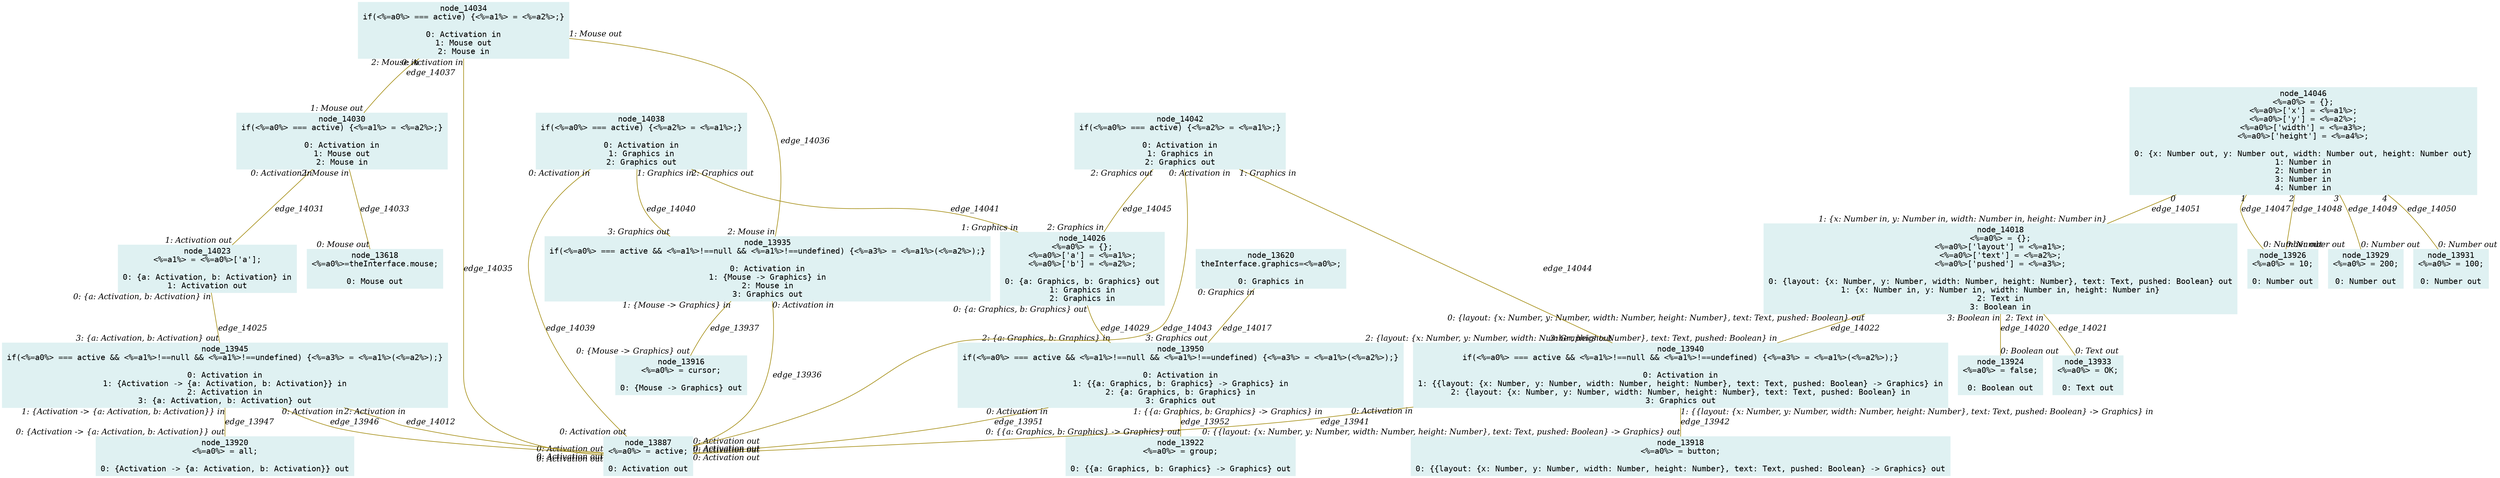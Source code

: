 digraph g{node_13618 [shape="box", style="filled", color="#dff1f2", fontname="Courier", label="node_13618
<%=a0%>=theInterface.mouse;

0: Mouse out" ]
node_13620 [shape="box", style="filled", color="#dff1f2", fontname="Courier", label="node_13620
theInterface.graphics=<%=a0%>;

0: Graphics in" ]
node_13887 [shape="box", style="filled", color="#dff1f2", fontname="Courier", label="node_13887
<%=a0%> = active;

0: Activation out" ]
node_13916 [shape="box", style="filled", color="#dff1f2", fontname="Courier", label="node_13916
<%=a0%> = cursor;

0: {Mouse -> Graphics} out" ]
node_13918 [shape="box", style="filled", color="#dff1f2", fontname="Courier", label="node_13918
<%=a0%> = button;

0: {{layout: {x: Number, y: Number, width: Number, height: Number}, text: Text, pushed: Boolean} -> Graphics} out" ]
node_13920 [shape="box", style="filled", color="#dff1f2", fontname="Courier", label="node_13920
<%=a0%> = all;

0: {Activation -> {a: Activation, b: Activation}} out" ]
node_13922 [shape="box", style="filled", color="#dff1f2", fontname="Courier", label="node_13922
<%=a0%> = group;

0: {{a: Graphics, b: Graphics} -> Graphics} out" ]
node_13924 [shape="box", style="filled", color="#dff1f2", fontname="Courier", label="node_13924
<%=a0%> = false;

0: Boolean out" ]
node_13926 [shape="box", style="filled", color="#dff1f2", fontname="Courier", label="node_13926
<%=a0%> = 10;

0: Number out" ]
node_13929 [shape="box", style="filled", color="#dff1f2", fontname="Courier", label="node_13929
<%=a0%> = 200;

0: Number out" ]
node_13931 [shape="box", style="filled", color="#dff1f2", fontname="Courier", label="node_13931
<%=a0%> = 100;

0: Number out" ]
node_13933 [shape="box", style="filled", color="#dff1f2", fontname="Courier", label="node_13933
<%=a0%> = OK;

0: Text out" ]
node_13935 [shape="box", style="filled", color="#dff1f2", fontname="Courier", label="node_13935
if(<%=a0%> === active && <%=a1%>!==null && <%=a1%>!==undefined) {<%=a3%> = <%=a1%>(<%=a2%>);}

0: Activation in
1: {Mouse -> Graphics} in
2: Mouse in
3: Graphics out" ]
node_13940 [shape="box", style="filled", color="#dff1f2", fontname="Courier", label="node_13940
if(<%=a0%> === active && <%=a1%>!==null && <%=a1%>!==undefined) {<%=a3%> = <%=a1%>(<%=a2%>);}

0: Activation in
1: {{layout: {x: Number, y: Number, width: Number, height: Number}, text: Text, pushed: Boolean} -> Graphics} in
2: {layout: {x: Number, y: Number, width: Number, height: Number}, text: Text, pushed: Boolean} in
3: Graphics out" ]
node_13945 [shape="box", style="filled", color="#dff1f2", fontname="Courier", label="node_13945
if(<%=a0%> === active && <%=a1%>!==null && <%=a1%>!==undefined) {<%=a3%> = <%=a1%>(<%=a2%>);}

0: Activation in
1: {Activation -> {a: Activation, b: Activation}} in
2: Activation in
3: {a: Activation, b: Activation} out" ]
node_13950 [shape="box", style="filled", color="#dff1f2", fontname="Courier", label="node_13950
if(<%=a0%> === active && <%=a1%>!==null && <%=a1%>!==undefined) {<%=a3%> = <%=a1%>(<%=a2%>);}

0: Activation in
1: {{a: Graphics, b: Graphics} -> Graphics} in
2: {a: Graphics, b: Graphics} in
3: Graphics out" ]
node_14018 [shape="box", style="filled", color="#dff1f2", fontname="Courier", label="node_14018
<%=a0%> = {};
<%=a0%>['layout'] = <%=a1%>;
<%=a0%>['text'] = <%=a2%>;
<%=a0%>['pushed'] = <%=a3%>;

0: {layout: {x: Number, y: Number, width: Number, height: Number}, text: Text, pushed: Boolean} out
1: {x: Number in, y: Number in, width: Number in, height: Number in}
2: Text in
3: Boolean in" ]
node_14023 [shape="box", style="filled", color="#dff1f2", fontname="Courier", label="node_14023
<%=a1%> = <%=a0%>['a'];

0: {a: Activation, b: Activation} in
1: Activation out" ]
node_14026 [shape="box", style="filled", color="#dff1f2", fontname="Courier", label="node_14026
<%=a0%> = {};
<%=a0%>['a'] = <%=a1%>;
<%=a0%>['b'] = <%=a2%>;

0: {a: Graphics, b: Graphics} out
1: Graphics in
2: Graphics in" ]
node_14030 [shape="box", style="filled", color="#dff1f2", fontname="Courier", label="node_14030
if(<%=a0%> === active) {<%=a1%> = <%=a2%>;}

0: Activation in
1: Mouse out
2: Mouse in" ]
node_14034 [shape="box", style="filled", color="#dff1f2", fontname="Courier", label="node_14034
if(<%=a0%> === active) {<%=a1%> = <%=a2%>;}

0: Activation in
1: Mouse out
2: Mouse in" ]
node_14038 [shape="box", style="filled", color="#dff1f2", fontname="Courier", label="node_14038
if(<%=a0%> === active) {<%=a2%> = <%=a1%>;}

0: Activation in
1: Graphics in
2: Graphics out" ]
node_14042 [shape="box", style="filled", color="#dff1f2", fontname="Courier", label="node_14042
if(<%=a0%> === active) {<%=a2%> = <%=a1%>;}

0: Activation in
1: Graphics in
2: Graphics out" ]
node_14046 [shape="box", style="filled", color="#dff1f2", fontname="Courier", label="node_14046
<%=a0%> = {};
<%=a0%>['x'] = <%=a1%>;
<%=a0%>['y'] = <%=a2%>;
<%=a0%>['width'] = <%=a3%>;
<%=a0%>['height'] = <%=a4%>;

0: {x: Number out, y: Number out, width: Number out, height: Number out}
1: Number in
2: Number in
3: Number in
4: Number in" ]
node_13935 -> node_13887 [dir=none, arrowHead=none, fontname="Times-Italic", arrowsize=1, color="#9d8400", label="edge_13936",  headlabel="0: Activation out", taillabel="0: Activation in" ]
node_13935 -> node_13916 [dir=none, arrowHead=none, fontname="Times-Italic", arrowsize=1, color="#9d8400", label="edge_13937",  headlabel="0: {Mouse -> Graphics} out", taillabel="1: {Mouse -> Graphics} in" ]
node_13940 -> node_13887 [dir=none, arrowHead=none, fontname="Times-Italic", arrowsize=1, color="#9d8400", label="edge_13941",  headlabel="0: Activation out", taillabel="0: Activation in" ]
node_13940 -> node_13918 [dir=none, arrowHead=none, fontname="Times-Italic", arrowsize=1, color="#9d8400", label="edge_13942",  headlabel="0: {{layout: {x: Number, y: Number, width: Number, height: Number}, text: Text, pushed: Boolean} -> Graphics} out", taillabel="1: {{layout: {x: Number, y: Number, width: Number, height: Number}, text: Text, pushed: Boolean} -> Graphics} in" ]
node_13945 -> node_13887 [dir=none, arrowHead=none, fontname="Times-Italic", arrowsize=1, color="#9d8400", label="edge_13946",  headlabel="0: Activation out", taillabel="0: Activation in" ]
node_13945 -> node_13920 [dir=none, arrowHead=none, fontname="Times-Italic", arrowsize=1, color="#9d8400", label="edge_13947",  headlabel="0: {Activation -> {a: Activation, b: Activation}} out", taillabel="1: {Activation -> {a: Activation, b: Activation}} in" ]
node_13950 -> node_13887 [dir=none, arrowHead=none, fontname="Times-Italic", arrowsize=1, color="#9d8400", label="edge_13951",  headlabel="0: Activation out", taillabel="0: Activation in" ]
node_13950 -> node_13922 [dir=none, arrowHead=none, fontname="Times-Italic", arrowsize=1, color="#9d8400", label="edge_13952",  headlabel="0: {{a: Graphics, b: Graphics} -> Graphics} out", taillabel="1: {{a: Graphics, b: Graphics} -> Graphics} in" ]
node_13945 -> node_13887 [dir=none, arrowHead=none, fontname="Times-Italic", arrowsize=1, color="#9d8400", label="edge_14012",  headlabel="0: Activation out", taillabel="2: Activation in" ]
node_13620 -> node_13950 [dir=none, arrowHead=none, fontname="Times-Italic", arrowsize=1, color="#9d8400", label="edge_14017",  headlabel="3: Graphics out", taillabel="0: Graphics in" ]
node_14018 -> node_13924 [dir=none, arrowHead=none, fontname="Times-Italic", arrowsize=1, color="#9d8400", label="edge_14020",  headlabel="0: Boolean out", taillabel="3: Boolean in" ]
node_14018 -> node_13933 [dir=none, arrowHead=none, fontname="Times-Italic", arrowsize=1, color="#9d8400", label="edge_14021",  headlabel="0: Text out", taillabel="2: Text in" ]
node_14018 -> node_13940 [dir=none, arrowHead=none, fontname="Times-Italic", arrowsize=1, color="#9d8400", label="edge_14022",  headlabel="2: {layout: {x: Number, y: Number, width: Number, height: Number}, text: Text, pushed: Boolean} in", taillabel="0: {layout: {x: Number, y: Number, width: Number, height: Number}, text: Text, pushed: Boolean} out" ]
node_14023 -> node_13945 [dir=none, arrowHead=none, fontname="Times-Italic", arrowsize=1, color="#9d8400", label="edge_14025",  headlabel="3: {a: Activation, b: Activation} out", taillabel="0: {a: Activation, b: Activation} in" ]
node_14026 -> node_13950 [dir=none, arrowHead=none, fontname="Times-Italic", arrowsize=1, color="#9d8400", label="edge_14029",  headlabel="2: {a: Graphics, b: Graphics} in", taillabel="0: {a: Graphics, b: Graphics} out" ]
node_14030 -> node_14023 [dir=none, arrowHead=none, fontname="Times-Italic", arrowsize=1, color="#9d8400", label="edge_14031",  headlabel="1: Activation out", taillabel="0: Activation in" ]
node_14030 -> node_13618 [dir=none, arrowHead=none, fontname="Times-Italic", arrowsize=1, color="#9d8400", label="edge_14033",  headlabel="0: Mouse out", taillabel="2: Mouse in" ]
node_14034 -> node_13887 [dir=none, arrowHead=none, fontname="Times-Italic", arrowsize=1, color="#9d8400", label="edge_14035",  headlabel="0: Activation out", taillabel="0: Activation in" ]
node_14034 -> node_13935 [dir=none, arrowHead=none, fontname="Times-Italic", arrowsize=1, color="#9d8400", label="edge_14036",  headlabel="2: Mouse in", taillabel="1: Mouse out" ]
node_14034 -> node_14030 [dir=none, arrowHead=none, fontname="Times-Italic", arrowsize=1, color="#9d8400", label="edge_14037",  headlabel="1: Mouse out", taillabel="2: Mouse in" ]
node_14038 -> node_13887 [dir=none, arrowHead=none, fontname="Times-Italic", arrowsize=1, color="#9d8400", label="edge_14039",  headlabel="0: Activation out", taillabel="0: Activation in" ]
node_14038 -> node_13935 [dir=none, arrowHead=none, fontname="Times-Italic", arrowsize=1, color="#9d8400", label="edge_14040",  headlabel="3: Graphics out", taillabel="1: Graphics in" ]
node_14038 -> node_14026 [dir=none, arrowHead=none, fontname="Times-Italic", arrowsize=1, color="#9d8400", label="edge_14041",  headlabel="1: Graphics in", taillabel="2: Graphics out" ]
node_14042 -> node_13887 [dir=none, arrowHead=none, fontname="Times-Italic", arrowsize=1, color="#9d8400", label="edge_14043",  headlabel="0: Activation out", taillabel="0: Activation in" ]
node_14042 -> node_13940 [dir=none, arrowHead=none, fontname="Times-Italic", arrowsize=1, color="#9d8400", label="edge_14044",  headlabel="3: Graphics out", taillabel="1: Graphics in" ]
node_14042 -> node_14026 [dir=none, arrowHead=none, fontname="Times-Italic", arrowsize=1, color="#9d8400", label="edge_14045",  headlabel="2: Graphics in", taillabel="2: Graphics out" ]
node_14046 -> node_13926 [dir=none, arrowHead=none, fontname="Times-Italic", arrowsize=1, color="#9d8400", label="edge_14047",  headlabel="0: Number out", taillabel="1" ]
node_14046 -> node_13926 [dir=none, arrowHead=none, fontname="Times-Italic", arrowsize=1, color="#9d8400", label="edge_14048",  headlabel="0: Number out", taillabel="2" ]
node_14046 -> node_13929 [dir=none, arrowHead=none, fontname="Times-Italic", arrowsize=1, color="#9d8400", label="edge_14049",  headlabel="0: Number out", taillabel="3" ]
node_14046 -> node_13931 [dir=none, arrowHead=none, fontname="Times-Italic", arrowsize=1, color="#9d8400", label="edge_14050",  headlabel="0: Number out", taillabel="4" ]
node_14046 -> node_14018 [dir=none, arrowHead=none, fontname="Times-Italic", arrowsize=1, color="#9d8400", label="edge_14051",  headlabel="1: {x: Number in, y: Number in, width: Number in, height: Number in}", taillabel="0" ]
}